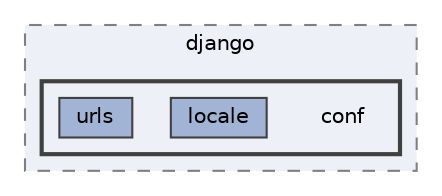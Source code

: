 digraph "C:/Users/LukeMabie/documents/Development/Password_Saver_Using_Django-master/venv/Lib/site-packages/django/conf"
{
 // LATEX_PDF_SIZE
  bgcolor="transparent";
  edge [fontname=Helvetica,fontsize=10,labelfontname=Helvetica,labelfontsize=10];
  node [fontname=Helvetica,fontsize=10,shape=box,height=0.2,width=0.4];
  compound=true
  subgraph clusterdir_fd6995093b1bd7e4f343e90421fa64e3 {
    graph [ bgcolor="#edf0f7", pencolor="grey50", label="django", fontname=Helvetica,fontsize=10 style="filled,dashed", URL="dir_fd6995093b1bd7e4f343e90421fa64e3.html",tooltip=""]
  subgraph clusterdir_235e87a763c4964575124f11f2368f69 {
    graph [ bgcolor="#edf0f7", pencolor="grey25", label="", fontname=Helvetica,fontsize=10 style="filled,bold", URL="dir_235e87a763c4964575124f11f2368f69.html",tooltip=""]
    dir_235e87a763c4964575124f11f2368f69 [shape=plaintext, label="conf"];
  dir_6ae4708f427b9ff73e5313b131df1071 [label="locale", fillcolor="#a2b4d6", color="grey25", style="filled", URL="dir_6ae4708f427b9ff73e5313b131df1071.html",tooltip=""];
  dir_6786789c480c240faa18c512774c1d09 [label="urls", fillcolor="#a2b4d6", color="grey25", style="filled", URL="dir_6786789c480c240faa18c512774c1d09.html",tooltip=""];
  }
  }
}
